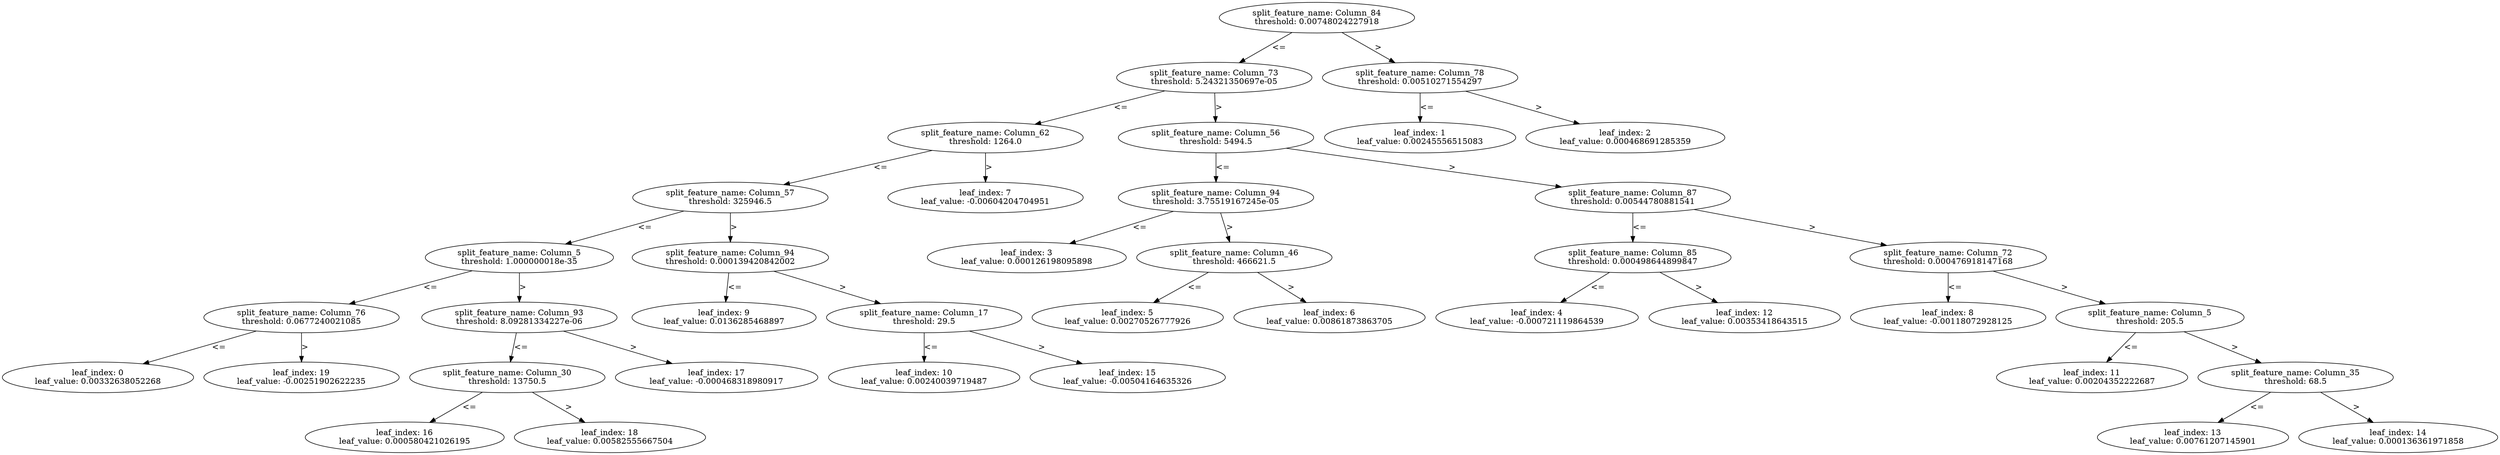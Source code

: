 digraph Tree97 {
	split0 [label="split_feature_name: Column_84\nthreshold: 0.00748024227918"]
	split2 [label="split_feature_name: Column_73\nthreshold: 5.24321350697e-05"]
	split6 [label="split_feature_name: Column_62\nthreshold: 1264.0"]
	split8 [label="split_feature_name: Column_57\nthreshold: 325946.5"]
	split15 [label="split_feature_name: Column_5\nthreshold: 1.000000018e-35"]
	split18 [label="split_feature_name: Column_76\nthreshold: 0.0677240021085"]
	leaf0 [label="leaf_index: 0\nleaf_value: 0.00332638052268"]
	split18 -> leaf0 [label="<="]
	leaf19 [label="leaf_index: 19\nleaf_value: -0.00251902622235"]
	split18 -> leaf19 [label=">"]
	split15 -> split18 [label="<="]
	split16 [label="split_feature_name: Column_93\nthreshold: 8.09281334227e-06"]
	split17 [label="split_feature_name: Column_30\nthreshold: 13750.5"]
	leaf16 [label="leaf_index: 16\nleaf_value: 0.000580421026195"]
	split17 -> leaf16 [label="<="]
	leaf18 [label="leaf_index: 18\nleaf_value: 0.00582555667504"]
	split17 -> leaf18 [label=">"]
	split16 -> split17 [label="<="]
	leaf17 [label="leaf_index: 17\nleaf_value: -0.000468318980917"]
	split16 -> leaf17 [label=">"]
	split15 -> split16 [label=">"]
	split8 -> split15 [label="<="]
	split9 [label="split_feature_name: Column_94\nthreshold: 0.000139420842002"]
	leaf9 [label="leaf_index: 9\nleaf_value: 0.0136285468897"]
	split9 -> leaf9 [label="<="]
	split14 [label="split_feature_name: Column_17\nthreshold: 29.5"]
	leaf10 [label="leaf_index: 10\nleaf_value: 0.00240039719487"]
	split14 -> leaf10 [label="<="]
	leaf15 [label="leaf_index: 15\nleaf_value: -0.00504164635326"]
	split14 -> leaf15 [label=">"]
	split9 -> split14 [label=">"]
	split8 -> split9 [label=">"]
	split6 -> split8 [label="<="]
	leaf7 [label="leaf_index: 7\nleaf_value: -0.00604204704951"]
	split6 -> leaf7 [label=">"]
	split2 -> split6 [label="<="]
	split3 [label="split_feature_name: Column_56\nthreshold: 5494.5"]
	split4 [label="split_feature_name: Column_94\nthreshold: 3.75519167245e-05"]
	leaf3 [label="leaf_index: 3\nleaf_value: 0.000126198095898"]
	split4 -> leaf3 [label="<="]
	split5 [label="split_feature_name: Column_46\nthreshold: 466621.5"]
	leaf5 [label="leaf_index: 5\nleaf_value: 0.00270526777926"]
	split5 -> leaf5 [label="<="]
	leaf6 [label="leaf_index: 6\nleaf_value: 0.00861873863705"]
	split5 -> leaf6 [label=">"]
	split4 -> split5 [label=">"]
	split3 -> split4 [label="<="]
	split7 [label="split_feature_name: Column_87\nthreshold: 0.00544780881541"]
	split11 [label="split_feature_name: Column_85\nthreshold: 0.000498644899847"]
	leaf4 [label="leaf_index: 4\nleaf_value: -0.000721119864539"]
	split11 -> leaf4 [label="<="]
	leaf12 [label="leaf_index: 12\nleaf_value: 0.00353418643515"]
	split11 -> leaf12 [label=">"]
	split7 -> split11 [label="<="]
	split10 [label="split_feature_name: Column_72\nthreshold: 0.000476918147168"]
	leaf8 [label="leaf_index: 8\nleaf_value: -0.00118072928125"]
	split10 -> leaf8 [label="<="]
	split12 [label="split_feature_name: Column_5\nthreshold: 205.5"]
	leaf11 [label="leaf_index: 11\nleaf_value: 0.00204352222687"]
	split12 -> leaf11 [label="<="]
	split13 [label="split_feature_name: Column_35\nthreshold: 68.5"]
	leaf13 [label="leaf_index: 13\nleaf_value: 0.00761207145901"]
	split13 -> leaf13 [label="<="]
	leaf14 [label="leaf_index: 14\nleaf_value: 0.000136361971858"]
	split13 -> leaf14 [label=">"]
	split12 -> split13 [label=">"]
	split10 -> split12 [label=">"]
	split7 -> split10 [label=">"]
	split3 -> split7 [label=">"]
	split2 -> split3 [label=">"]
	split0 -> split2 [label="<="]
	split1 [label="split_feature_name: Column_78\nthreshold: 0.00510271554297"]
	leaf1 [label="leaf_index: 1\nleaf_value: 0.00245556515083"]
	split1 -> leaf1 [label="<="]
	leaf2 [label="leaf_index: 2\nleaf_value: 0.000468691285359"]
	split1 -> leaf2 [label=">"]
	split0 -> split1 [label=">"]
}
